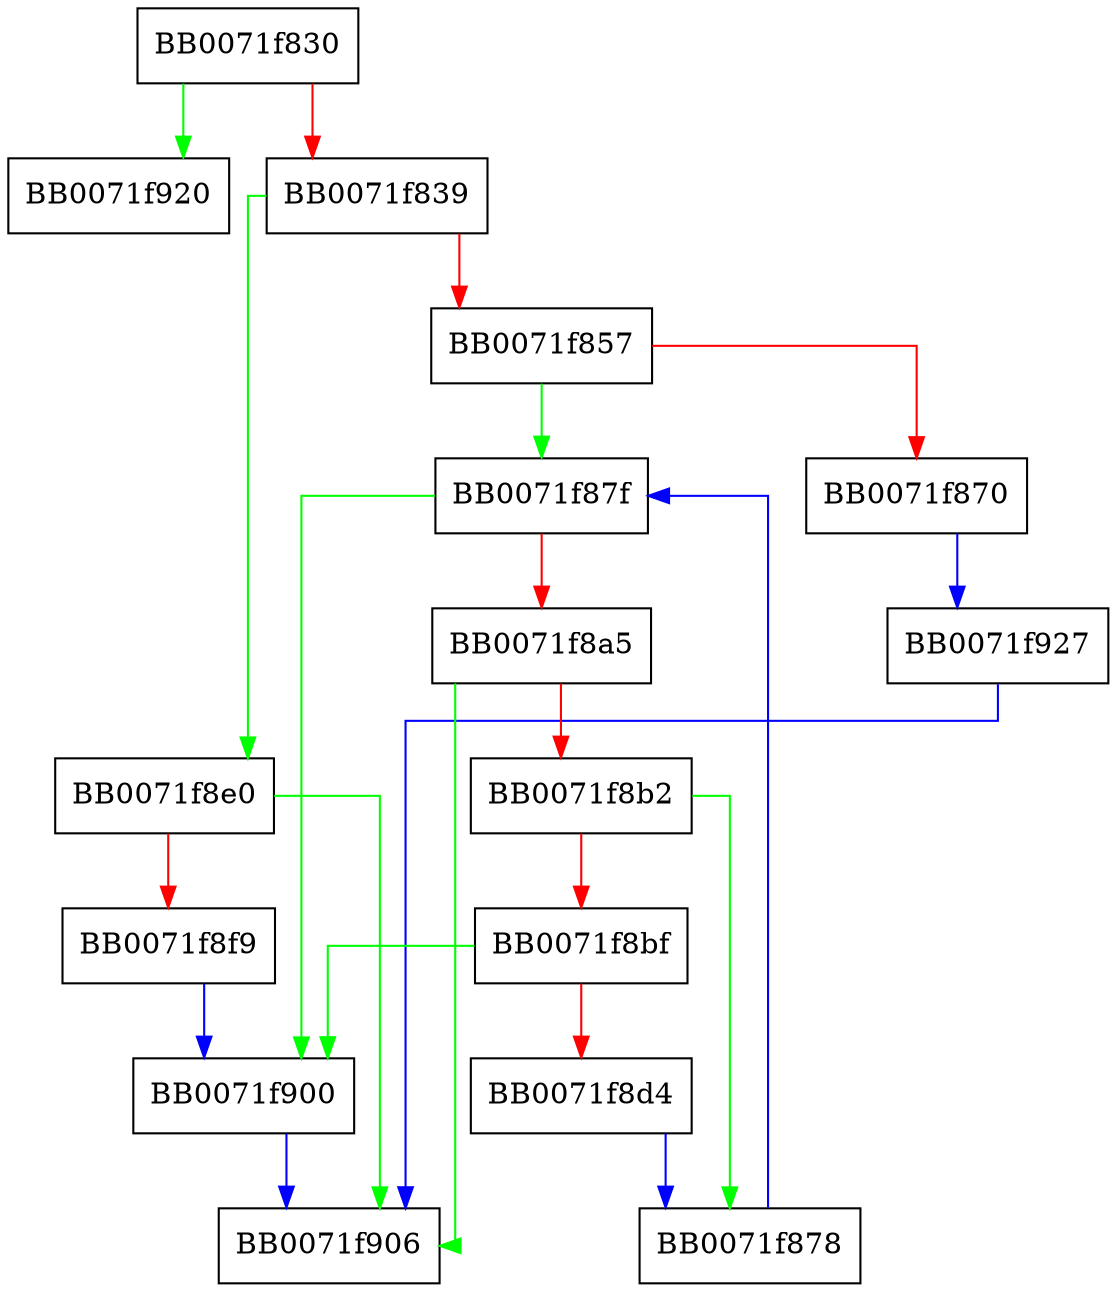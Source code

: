 digraph i2a_ASN1_STRING {
  node [shape="box"];
  graph [splines=ortho];
  BB0071f830 -> BB0071f920 [color="green"];
  BB0071f830 -> BB0071f839 [color="red"];
  BB0071f839 -> BB0071f8e0 [color="green"];
  BB0071f839 -> BB0071f857 [color="red"];
  BB0071f857 -> BB0071f87f [color="green"];
  BB0071f857 -> BB0071f870 [color="red"];
  BB0071f870 -> BB0071f927 [color="blue"];
  BB0071f878 -> BB0071f87f [color="blue"];
  BB0071f87f -> BB0071f900 [color="green"];
  BB0071f87f -> BB0071f8a5 [color="red"];
  BB0071f8a5 -> BB0071f906 [color="green"];
  BB0071f8a5 -> BB0071f8b2 [color="red"];
  BB0071f8b2 -> BB0071f878 [color="green"];
  BB0071f8b2 -> BB0071f8bf [color="red"];
  BB0071f8bf -> BB0071f900 [color="green"];
  BB0071f8bf -> BB0071f8d4 [color="red"];
  BB0071f8d4 -> BB0071f878 [color="blue"];
  BB0071f8e0 -> BB0071f906 [color="green"];
  BB0071f8e0 -> BB0071f8f9 [color="red"];
  BB0071f8f9 -> BB0071f900 [color="blue"];
  BB0071f900 -> BB0071f906 [color="blue"];
  BB0071f927 -> BB0071f906 [color="blue"];
}